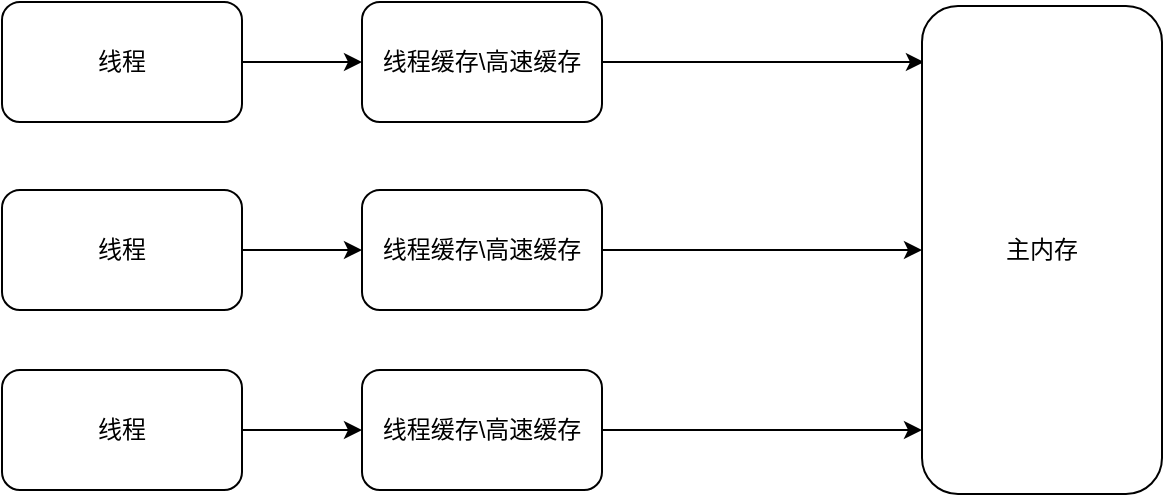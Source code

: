 <mxfile version="10.4.9" type="github"><diagram id="mM_yDyVIq9FZ3yPrpKDy" name="第 1 页"><mxGraphModel dx="918" dy="617" grid="0" gridSize="10" guides="1" tooltips="1" connect="1" arrows="1" fold="1" page="1" pageScale="1" pageWidth="827" pageHeight="1169" background="#FFFFFF" math="0" shadow="0"><root><mxCell id="0"/><mxCell id="1" parent="0"/><mxCell id="FcppPtg9SPecDogV0Kr5-9" style="edgeStyle=orthogonalEdgeStyle;rounded=0;orthogonalLoop=1;jettySize=auto;html=1;exitX=1;exitY=0.5;exitDx=0;exitDy=0;entryX=0;entryY=0.5;entryDx=0;entryDy=0;" edge="1" parent="1" source="FcppPtg9SPecDogV0Kr5-1" target="FcppPtg9SPecDogV0Kr5-5"><mxGeometry relative="1" as="geometry"/></mxCell><mxCell id="FcppPtg9SPecDogV0Kr5-1" value="线程" style="rounded=1;whiteSpace=wrap;html=1;" vertex="1" parent="1"><mxGeometry x="100" y="216" width="120" height="60" as="geometry"/></mxCell><mxCell id="FcppPtg9SPecDogV0Kr5-10" style="edgeStyle=orthogonalEdgeStyle;rounded=0;orthogonalLoop=1;jettySize=auto;html=1;exitX=1;exitY=0.5;exitDx=0;exitDy=0;entryX=0;entryY=0.5;entryDx=0;entryDy=0;" edge="1" parent="1" source="FcppPtg9SPecDogV0Kr5-2" target="FcppPtg9SPecDogV0Kr5-6"><mxGeometry relative="1" as="geometry"/></mxCell><mxCell id="FcppPtg9SPecDogV0Kr5-2" value="线程" style="rounded=1;whiteSpace=wrap;html=1;" vertex="1" parent="1"><mxGeometry x="100" y="310" width="120" height="60" as="geometry"/></mxCell><mxCell id="FcppPtg9SPecDogV0Kr5-11" style="edgeStyle=orthogonalEdgeStyle;rounded=0;orthogonalLoop=1;jettySize=auto;html=1;exitX=1;exitY=0.5;exitDx=0;exitDy=0;entryX=0;entryY=0.5;entryDx=0;entryDy=0;" edge="1" parent="1" source="FcppPtg9SPecDogV0Kr5-3" target="FcppPtg9SPecDogV0Kr5-7"><mxGeometry relative="1" as="geometry"/></mxCell><mxCell id="FcppPtg9SPecDogV0Kr5-3" value="线程" style="rounded=1;whiteSpace=wrap;html=1;" vertex="1" parent="1"><mxGeometry x="100" y="400" width="120" height="60" as="geometry"/></mxCell><mxCell id="FcppPtg9SPecDogV0Kr5-16" style="edgeStyle=orthogonalEdgeStyle;rounded=0;orthogonalLoop=1;jettySize=auto;html=1;exitX=1;exitY=0.5;exitDx=0;exitDy=0;entryX=0.008;entryY=0.115;entryDx=0;entryDy=0;entryPerimeter=0;" edge="1" parent="1" source="FcppPtg9SPecDogV0Kr5-5" target="FcppPtg9SPecDogV0Kr5-8"><mxGeometry relative="1" as="geometry"/></mxCell><mxCell id="FcppPtg9SPecDogV0Kr5-5" value="线程缓存\高速缓存" style="rounded=1;whiteSpace=wrap;html=1;" vertex="1" parent="1"><mxGeometry x="280" y="216" width="120" height="60" as="geometry"/></mxCell><mxCell id="FcppPtg9SPecDogV0Kr5-14" style="edgeStyle=orthogonalEdgeStyle;rounded=0;orthogonalLoop=1;jettySize=auto;html=1;exitX=1;exitY=0.5;exitDx=0;exitDy=0;entryX=0;entryY=0.5;entryDx=0;entryDy=0;" edge="1" parent="1" source="FcppPtg9SPecDogV0Kr5-6" target="FcppPtg9SPecDogV0Kr5-8"><mxGeometry relative="1" as="geometry"/></mxCell><mxCell id="FcppPtg9SPecDogV0Kr5-6" value="线程缓存\高速缓存" style="rounded=1;whiteSpace=wrap;html=1;" vertex="1" parent="1"><mxGeometry x="280" y="310" width="120" height="60" as="geometry"/></mxCell><mxCell id="FcppPtg9SPecDogV0Kr5-15" style="edgeStyle=orthogonalEdgeStyle;rounded=0;orthogonalLoop=1;jettySize=auto;html=1;exitX=1;exitY=0.5;exitDx=0;exitDy=0;entryX=0;entryY=0.869;entryDx=0;entryDy=0;entryPerimeter=0;" edge="1" parent="1" source="FcppPtg9SPecDogV0Kr5-7" target="FcppPtg9SPecDogV0Kr5-8"><mxGeometry relative="1" as="geometry"/></mxCell><mxCell id="FcppPtg9SPecDogV0Kr5-7" value="线程缓存\高速缓存" style="rounded=1;whiteSpace=wrap;html=1;" vertex="1" parent="1"><mxGeometry x="280" y="400" width="120" height="60" as="geometry"/></mxCell><mxCell id="FcppPtg9SPecDogV0Kr5-8" value="主内存" style="rounded=1;whiteSpace=wrap;html=1;" vertex="1" parent="1"><mxGeometry x="560" y="218" width="120" height="244" as="geometry"/></mxCell></root></mxGraphModel></diagram></mxfile>